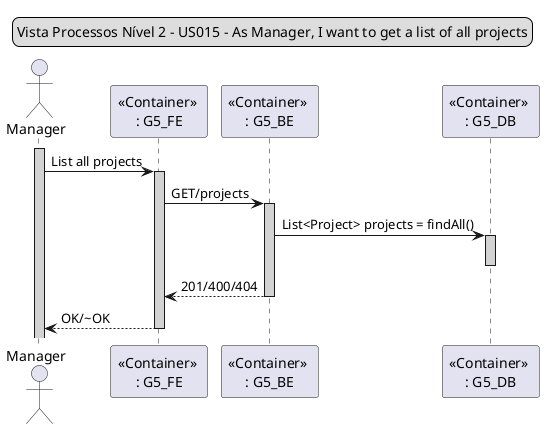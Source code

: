 @startuml

legend top
Vista Processos Nível 2 - US015 - As Manager, I want to get a list of all projects
end legend

skinparam sequence {
LifeLineBackgroundColor #lightgrey
}

actor Manager

activate Manager

Manager -> "<<Container>> \n: G5_FE" : List all projects

activate "<<Container>> \n: G5_FE"

"<<Container>> \n: G5_FE" -> "<<Container>> \n: G5_BE" : GET/projects

activate "<<Container>> \n: G5_BE"

"<<Container>> \n: G5_BE" -> "<<Container>> \n: G5_DB" : List<Project> projects = findAll()

activate "<<Container>> \n: G5_DB"

deactivate

"<<Container>> \n: G5_BE" --> "<<Container>> \n: G5_FE" : 201/400/404

deactivate

"<<Container>> \n: G5_FE" --> Manager : OK/~OK

deactivate

@enduml
